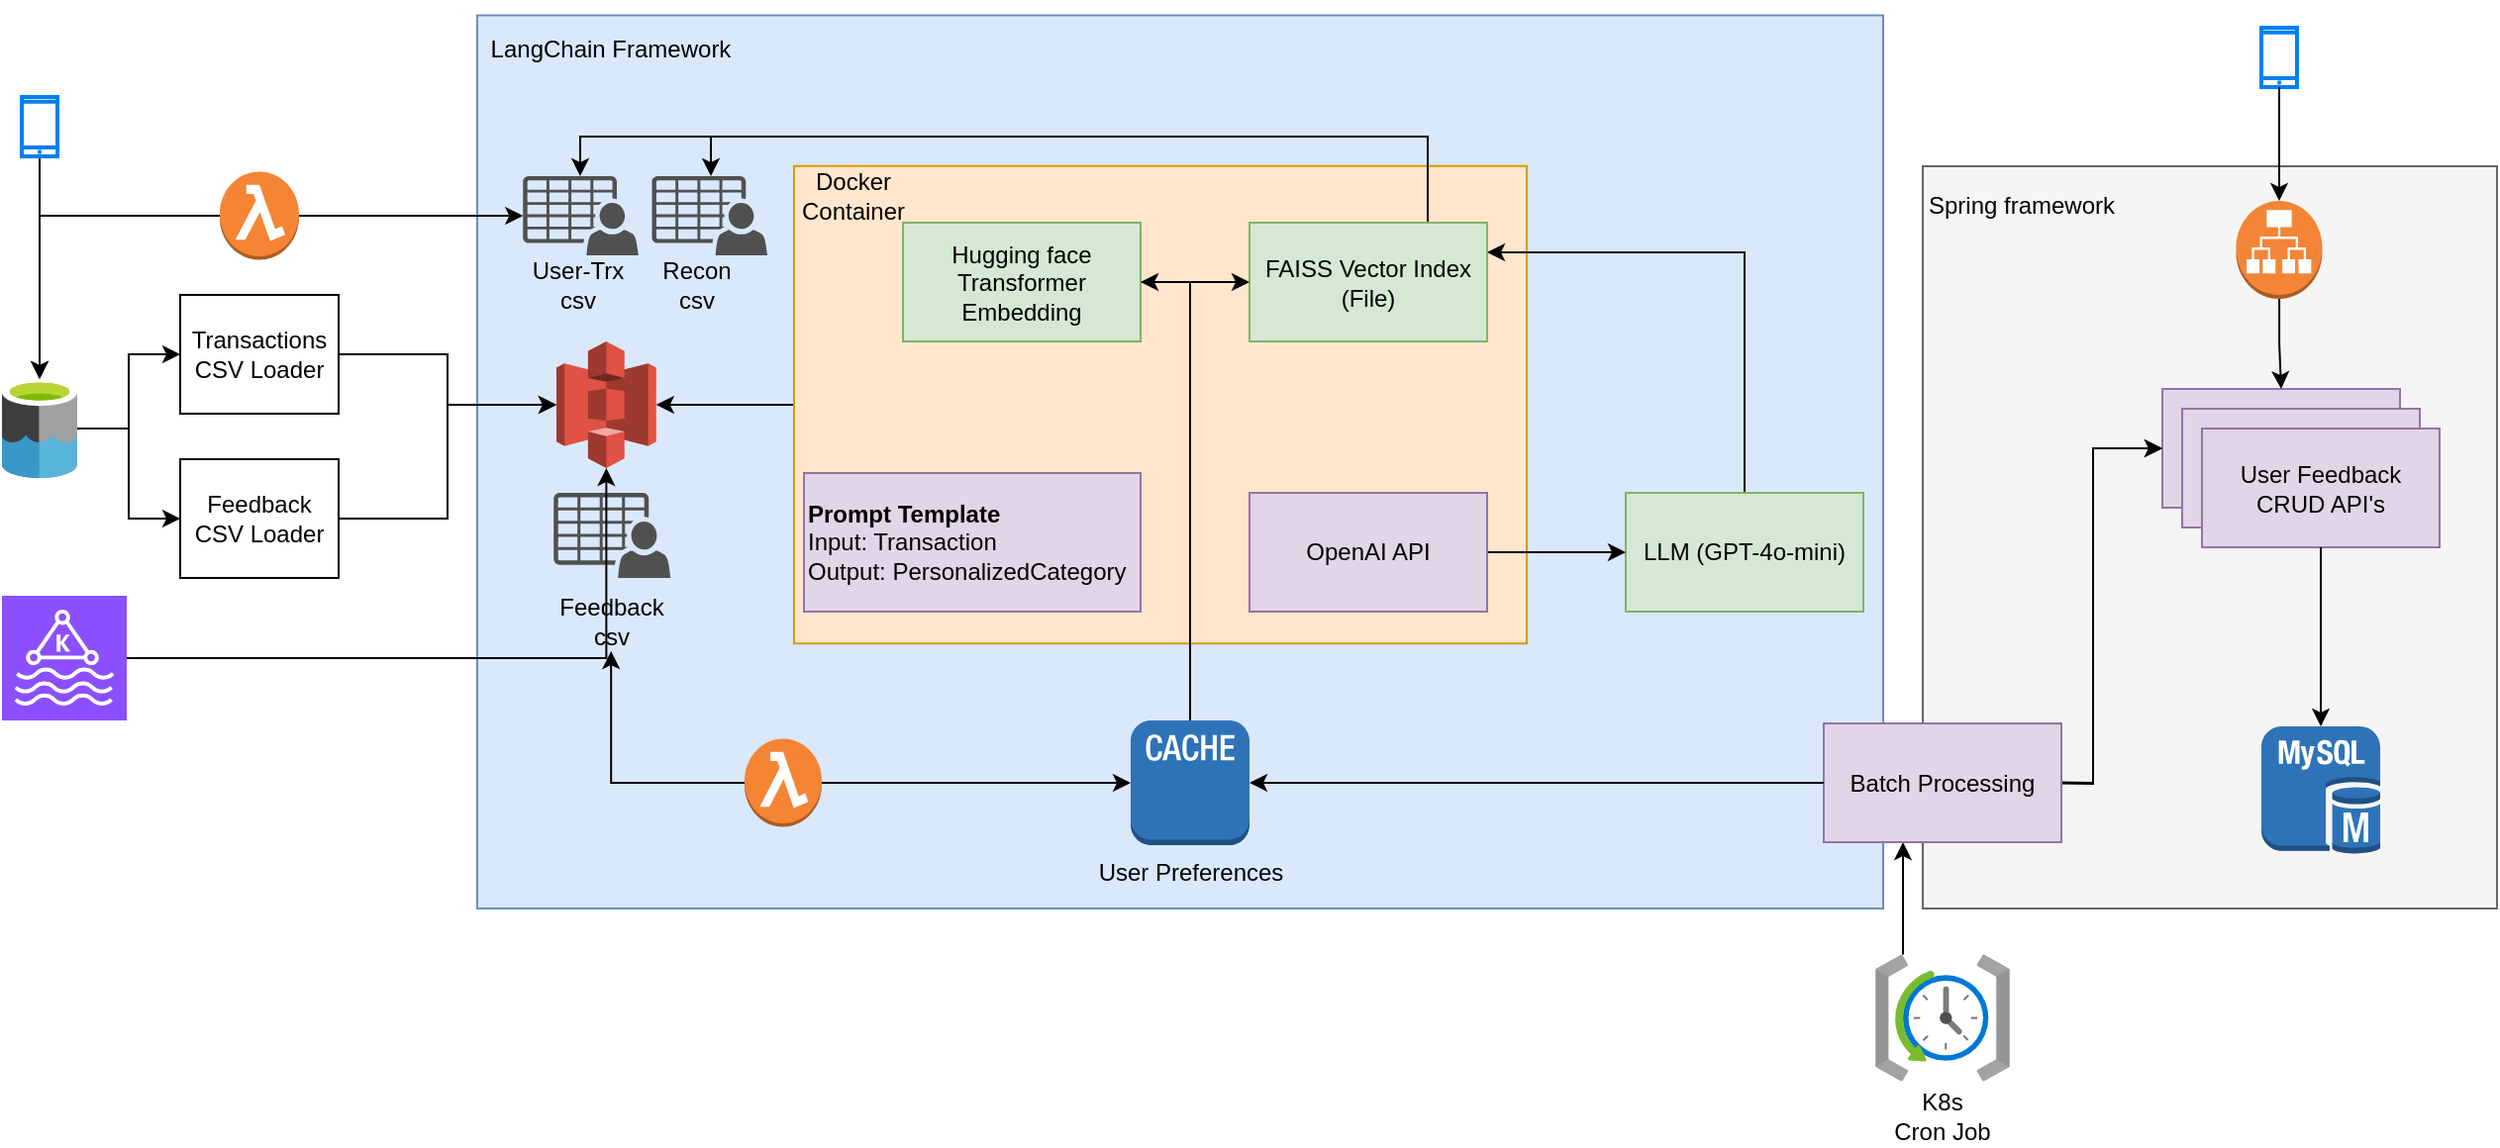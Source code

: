 <mxfile version="24.7.17">
  <diagram name="Page-1" id="6dSN7UpCz6LZX3CdOqkT">
    <mxGraphModel dx="2069" dy="808" grid="1" gridSize="10" guides="1" tooltips="1" connect="1" arrows="1" fold="1" page="1" pageScale="1" pageWidth="827" pageHeight="1169" math="0" shadow="0">
      <root>
        <mxCell id="0" />
        <mxCell id="1" parent="0" />
        <mxCell id="5Pkyh2wGUHKiifWysa0V-3" value="&lt;span style=&quot;color: rgba(0, 0, 0, 0); font-family: monospace; font-size: 0px; text-align: start; text-wrap: nowrap;&quot;&gt;%3CmxGraphModel%3E%3Croot%3E%3CmxCell%20id%3D%220%22%2F%3E%3CmxCell%20id%3D%221%22%20parent%3D%220%22%2F%3E%3CmxCell%20id%3D%222%22%20value%3D%22Data%20Lake%26amp%3Bnbsp%3B%26lt%3Bdiv%26gt%3B(BigQuery)%26lt%3B%2Fdiv%26gt%3B%22%20style%3D%22rounded%3D0%3BwhiteSpace%3Dwrap%3Bhtml%3D1%3B%22%20vertex%3D%221%22%20parent%3D%221%22%3E%3CmxGeometry%20x%3D%22-430%22%20y%3D%22410%22%20width%3D%22120%22%20height%3D%2260%22%20as%3D%22geometry%22%2F%3E%3C%2FmxCell%3E%3CmxCell%20id%3D%223%22%20value%3D%22Transactions%20CSV%20Loader%22%20style%3D%22rounded%3D0%3BwhiteSpace%3Dwrap%3Bhtml%3D1%3B%22%20vertex%3D%221%22%20parent%3D%221%22%3E%3CmxGeometry%20x%3D%22-250%22%20y%3D%22410%22%20width%3D%22120%22%20height%3D%2260%22%20as%3D%22geometry%22%2F%3E%3C%2FmxCell%3E%3CmxCell%20id%3D%224%22%20value%3D%22CSV%20Downloader%22%20style%3D%22rounded%3D0%3BwhiteSpace%3Dwrap%3Bhtml%3D1%3B%22%20vertex%3D%221%22%20parent%3D%221%22%3E%3CmxGeometry%20x%3D%22-110%22%20y%3D%22410%22%20width%3D%22120%22%20height%3D%2260%22%20as%3D%22geometry%22%2F%3E%3C%2FmxCell%3E%3CmxCell%20id%3D%225%22%20value%3D%22Feedback%20CSV%20Loader%22%20style%3D%22rounded%3D0%3BwhiteSpace%3Dwrap%3Bhtml%3D1%3B%22%20vertex%3D%221%22%20parent%3D%221%22%3E%3CmxGeometry%20x%3D%22-240%22%20y%3D%22510%22%20width%3D%22120%22%20height%3D%2260%22%20as%3D%22geometry%22%2F%3E%3C%2FmxCell%3E%3CmxCell%20id%3D%226%22%20value%3D%22User%20Preferences%20%26lt%3Bbr%26gt%3B(KV%20Store)%22%20style%3D%22rounded%3D0%3BwhiteSpace%3Dwrap%3Bhtml%3D1%3B%22%20vertex%3D%221%22%20parent%3D%221%22%3E%3CmxGeometry%20x%3D%2250%22%20y%3D%22170%22%20width%3D%22120%22%20height%3D%2260%22%20as%3D%22geometry%22%2F%3E%3C%2FmxCell%3E%3C%2Froot%3E%3C%2FmxGraphModel%3E&lt;/span&gt;" style="rounded=0;whiteSpace=wrap;html=1;fillColor=#dae8fc;strokeColor=#6c8ebf;" parent="1" vertex="1">
          <mxGeometry x="-90" y="228.75" width="710" height="451.25" as="geometry" />
        </mxCell>
        <mxCell id="5Pkyh2wGUHKiifWysa0V-39" style="edgeStyle=orthogonalEdgeStyle;rounded=0;orthogonalLoop=1;jettySize=auto;html=1;" parent="1" source="5Pkyh2wGUHKiifWysa0V-23" target="5Pkyh2wGUHKiifWysa0V-33" edge="1">
          <mxGeometry relative="1" as="geometry" />
        </mxCell>
        <mxCell id="5Pkyh2wGUHKiifWysa0V-23" value="" style="rounded=0;whiteSpace=wrap;html=1;fillColor=#ffe6cc;strokeColor=#d79b00;" parent="1" vertex="1">
          <mxGeometry x="70" y="304.87" width="370" height="241.25" as="geometry" />
        </mxCell>
        <mxCell id="5Pkyh2wGUHKiifWysa0V-13" value="LangChain Framework" style="text;html=1;align=center;verticalAlign=middle;whiteSpace=wrap;rounded=0;" parent="1" vertex="1">
          <mxGeometry x="-98.88" y="221" width="153" height="49" as="geometry" />
        </mxCell>
        <mxCell id="5Pkyh2wGUHKiifWysa0V-14" value="&lt;b&gt;Prompt Template &lt;/b&gt;&lt;br&gt;Input: Transaction&lt;div&gt;Output: PersonalizedCategory&lt;/div&gt;" style="rounded=0;whiteSpace=wrap;html=1;fillColor=#e1d5e7;strokeColor=#9673a6;align=left;" parent="1" vertex="1">
          <mxGeometry x="75" y="460" width="170" height="70" as="geometry" />
        </mxCell>
        <mxCell id="5Pkyh2wGUHKiifWysa0V-67" style="edgeStyle=orthogonalEdgeStyle;rounded=0;orthogonalLoop=1;jettySize=auto;html=1;entryX=1;entryY=0.25;entryDx=0;entryDy=0;exitX=0.5;exitY=0;exitDx=0;exitDy=0;" parent="1" source="5Pkyh2wGUHKiifWysa0V-15" target="5Pkyh2wGUHKiifWysa0V-55" edge="1">
          <mxGeometry relative="1" as="geometry">
            <Array as="points">
              <mxPoint x="550" y="349" />
            </Array>
          </mxGeometry>
        </mxCell>
        <mxCell id="5Pkyh2wGUHKiifWysa0V-15" value="LLM (GPT-4o-mini)" style="rounded=0;whiteSpace=wrap;html=1;fillColor=#d5e8d4;strokeColor=#82b366;" parent="1" vertex="1">
          <mxGeometry x="490" y="470" width="120" height="60" as="geometry" />
        </mxCell>
        <mxCell id="5Pkyh2wGUHKiifWysa0V-18" value="User-Trx csv" style="text;html=1;align=center;verticalAlign=middle;whiteSpace=wrap;rounded=0;" parent="1" vertex="1">
          <mxGeometry x="-68.63" y="350" width="60" height="30" as="geometry" />
        </mxCell>
        <mxCell id="5Pkyh2wGUHKiifWysa0V-21" value="Feedback csv" style="text;html=1;align=center;verticalAlign=middle;whiteSpace=wrap;rounded=0;" parent="1" vertex="1">
          <mxGeometry x="-52.38" y="520" width="60" height="30" as="geometry" />
        </mxCell>
        <mxCell id="5Pkyh2wGUHKiifWysa0V-24" value="Docker Container" style="text;html=1;align=center;verticalAlign=middle;whiteSpace=wrap;rounded=0;" parent="1" vertex="1">
          <mxGeometry x="70" y="304.87" width="60" height="30" as="geometry" />
        </mxCell>
        <mxCell id="5Pkyh2wGUHKiifWysa0V-27" style="edgeStyle=orthogonalEdgeStyle;rounded=0;orthogonalLoop=1;jettySize=auto;html=1;entryX=0;entryY=0.5;entryDx=0;entryDy=0;" parent="1" source="5Pkyh2wGUHKiifWysa0V-25" target="5Pkyh2wGUHKiifWysa0V-15" edge="1">
          <mxGeometry relative="1" as="geometry" />
        </mxCell>
        <mxCell id="5Pkyh2wGUHKiifWysa0V-25" value="OpenAI API" style="rounded=0;whiteSpace=wrap;html=1;fillColor=#e1d5e7;strokeColor=#9673a6;" parent="1" vertex="1">
          <mxGeometry x="300" y="470" width="120" height="60" as="geometry" />
        </mxCell>
        <mxCell id="5Pkyh2wGUHKiifWysa0V-31" value="" style="sketch=0;pointerEvents=1;shadow=0;dashed=0;html=1;strokeColor=none;fillColor=#505050;labelPosition=center;verticalLabelPosition=bottom;verticalAlign=top;outlineConnect=0;align=center;shape=mxgraph.office.users.csv_file;" parent="1" vertex="1">
          <mxGeometry x="-66.88" y="310" width="58.25" height="40" as="geometry" />
        </mxCell>
        <mxCell id="5Pkyh2wGUHKiifWysa0V-33" value="" style="outlineConnect=0;dashed=0;verticalLabelPosition=bottom;verticalAlign=top;align=center;html=1;shape=mxgraph.aws3.s3;fillColor=#E05243;gradientColor=none;" parent="1" vertex="1">
          <mxGeometry x="-50" y="393.5" width="50.38" height="64" as="geometry" />
        </mxCell>
        <mxCell id="5Pkyh2wGUHKiifWysa0V-20" value="" style="sketch=0;pointerEvents=1;shadow=0;dashed=0;html=1;strokeColor=none;fillColor=#505050;labelPosition=center;verticalLabelPosition=bottom;verticalAlign=top;outlineConnect=0;align=center;shape=mxgraph.office.users.csv_file;" parent="1" vertex="1">
          <mxGeometry x="-51.38" y="470" width="59" height="43" as="geometry" />
        </mxCell>
        <mxCell id="5Pkyh2wGUHKiifWysa0V-47" value="" style="sketch=0;pointerEvents=1;shadow=0;dashed=0;html=1;strokeColor=none;fillColor=#505050;labelPosition=center;verticalLabelPosition=bottom;verticalAlign=top;outlineConnect=0;align=center;shape=mxgraph.office.users.csv_file;" parent="1" vertex="1">
          <mxGeometry x="-1.75" y="310" width="58.25" height="40" as="geometry" />
        </mxCell>
        <mxCell id="5Pkyh2wGUHKiifWysa0V-48" value="Recon&lt;br&gt;csv" style="text;html=1;align=center;verticalAlign=middle;whiteSpace=wrap;rounded=0;" parent="1" vertex="1">
          <mxGeometry x="-8.63" y="350" width="60" height="30" as="geometry" />
        </mxCell>
        <mxCell id="5Pkyh2wGUHKiifWysa0V-68" style="edgeStyle=orthogonalEdgeStyle;rounded=0;orthogonalLoop=1;jettySize=auto;html=1;" parent="1" source="5Pkyh2wGUHKiifWysa0V-55" target="5Pkyh2wGUHKiifWysa0V-31" edge="1">
          <mxGeometry relative="1" as="geometry">
            <Array as="points">
              <mxPoint x="390" y="290" />
              <mxPoint x="-38" y="290" />
            </Array>
          </mxGeometry>
        </mxCell>
        <mxCell id="5Pkyh2wGUHKiifWysa0V-69" style="edgeStyle=orthogonalEdgeStyle;rounded=0;orthogonalLoop=1;jettySize=auto;html=1;" parent="1" source="5Pkyh2wGUHKiifWysa0V-55" target="5Pkyh2wGUHKiifWysa0V-47" edge="1">
          <mxGeometry relative="1" as="geometry">
            <Array as="points">
              <mxPoint x="390" y="290" />
              <mxPoint x="28" y="290" />
            </Array>
          </mxGeometry>
        </mxCell>
        <mxCell id="5Pkyh2wGUHKiifWysa0V-55" value="FAISS Vector Index (File)" style="rounded=0;whiteSpace=wrap;html=1;fillColor=#d5e8d4;strokeColor=#82b366;" parent="1" vertex="1">
          <mxGeometry x="300" y="333.5" width="120" height="60" as="geometry" />
        </mxCell>
        <mxCell id="5Pkyh2wGUHKiifWysa0V-63" style="edgeStyle=orthogonalEdgeStyle;rounded=0;orthogonalLoop=1;jettySize=auto;html=1;entryX=0;entryY=0.5;entryDx=0;entryDy=0;" parent="1" source="5Pkyh2wGUHKiifWysa0V-56" target="5Pkyh2wGUHKiifWysa0V-55" edge="1">
          <mxGeometry relative="1" as="geometry" />
        </mxCell>
        <mxCell id="5Pkyh2wGUHKiifWysa0V-56" value="Hugging face Transformer Embedding" style="rounded=0;whiteSpace=wrap;html=1;fillColor=#d5e8d4;strokeColor=#82b366;" parent="1" vertex="1">
          <mxGeometry x="125" y="333.5" width="120" height="60" as="geometry" />
        </mxCell>
        <mxCell id="DoAqVHez4XoBQg8U43GH-41" style="edgeStyle=orthogonalEdgeStyle;rounded=0;orthogonalLoop=1;jettySize=auto;html=1;entryX=1;entryY=0.5;entryDx=0;entryDy=0;" edge="1" parent="1" source="5Pkyh2wGUHKiifWysa0V-57" target="5Pkyh2wGUHKiifWysa0V-56">
          <mxGeometry relative="1" as="geometry" />
        </mxCell>
        <mxCell id="5Pkyh2wGUHKiifWysa0V-57" value="User Preferences" style="outlineConnect=0;dashed=0;verticalLabelPosition=bottom;verticalAlign=top;align=center;html=1;shape=mxgraph.aws3.cache_node;fillColor=#2E73B8;gradientColor=none;" parent="1" vertex="1">
          <mxGeometry x="240" y="585" width="60" height="63" as="geometry" />
        </mxCell>
        <mxCell id="DoAqVHez4XoBQg8U43GH-1" value="Transactions CSV Loader" style="rounded=0;whiteSpace=wrap;html=1;" vertex="1" parent="1">
          <mxGeometry x="-240" y="370" width="80" height="60" as="geometry" />
        </mxCell>
        <mxCell id="DoAqVHez4XoBQg8U43GH-2" value="Feedback CSV Loader" style="rounded=0;whiteSpace=wrap;html=1;" vertex="1" parent="1">
          <mxGeometry x="-240" y="453" width="80" height="60" as="geometry" />
        </mxCell>
        <mxCell id="DoAqVHez4XoBQg8U43GH-3" style="edgeStyle=orthogonalEdgeStyle;rounded=0;orthogonalLoop=1;jettySize=auto;html=1;entryX=0;entryY=0.5;entryDx=0;entryDy=0;" edge="1" parent="1" source="DoAqVHez4XoBQg8U43GH-5" target="DoAqVHez4XoBQg8U43GH-1">
          <mxGeometry relative="1" as="geometry" />
        </mxCell>
        <mxCell id="DoAqVHez4XoBQg8U43GH-4" style="edgeStyle=orthogonalEdgeStyle;rounded=0;orthogonalLoop=1;jettySize=auto;html=1;entryX=0;entryY=0.5;entryDx=0;entryDy=0;" edge="1" parent="1" source="DoAqVHez4XoBQg8U43GH-5" target="DoAqVHez4XoBQg8U43GH-2">
          <mxGeometry relative="1" as="geometry" />
        </mxCell>
        <mxCell id="DoAqVHez4XoBQg8U43GH-5" value="" style="image;sketch=0;aspect=fixed;html=1;points=[];align=center;fontSize=12;image=img/lib/mscae/Data_Lake.svg;" vertex="1" parent="1">
          <mxGeometry x="-330" y="412.5" width="38" height="50" as="geometry" />
        </mxCell>
        <mxCell id="DoAqVHez4XoBQg8U43GH-6" style="edgeStyle=orthogonalEdgeStyle;rounded=0;orthogonalLoop=1;jettySize=auto;html=1;" edge="1" parent="1" source="DoAqVHez4XoBQg8U43GH-7" target="DoAqVHez4XoBQg8U43GH-5">
          <mxGeometry relative="1" as="geometry" />
        </mxCell>
        <mxCell id="DoAqVHez4XoBQg8U43GH-7" value="" style="html=1;verticalLabelPosition=bottom;align=center;labelBackgroundColor=#ffffff;verticalAlign=top;strokeWidth=2;strokeColor=#0080F0;shadow=0;dashed=0;shape=mxgraph.ios7.icons.smartphone;" vertex="1" parent="1">
          <mxGeometry x="-320" y="270" width="18" height="30" as="geometry" />
        </mxCell>
        <mxCell id="DoAqVHez4XoBQg8U43GH-8" style="edgeStyle=orthogonalEdgeStyle;rounded=0;orthogonalLoop=1;jettySize=auto;html=1;" edge="1" parent="1" source="DoAqVHez4XoBQg8U43GH-9" target="DoAqVHez4XoBQg8U43GH-5">
          <mxGeometry relative="1" as="geometry" />
        </mxCell>
        <mxCell id="DoAqVHez4XoBQg8U43GH-10" style="edgeStyle=orthogonalEdgeStyle;rounded=0;orthogonalLoop=1;jettySize=auto;html=1;" edge="1" parent="1" source="DoAqVHez4XoBQg8U43GH-9" target="5Pkyh2wGUHKiifWysa0V-31">
          <mxGeometry relative="1" as="geometry" />
        </mxCell>
        <mxCell id="DoAqVHez4XoBQg8U43GH-9" value="" style="outlineConnect=0;dashed=0;verticalLabelPosition=bottom;verticalAlign=top;align=center;html=1;shape=mxgraph.aws3.lambda_function;fillColor=#F58534;gradientColor=none;" vertex="1" parent="1">
          <mxGeometry x="-220" y="307.75" width="40" height="44.5" as="geometry" />
        </mxCell>
        <mxCell id="DoAqVHez4XoBQg8U43GH-11" style="edgeStyle=orthogonalEdgeStyle;rounded=0;orthogonalLoop=1;jettySize=auto;html=1;entryX=0;entryY=0.5;entryDx=0;entryDy=0;entryPerimeter=0;" edge="1" parent="1" source="DoAqVHez4XoBQg8U43GH-1" target="5Pkyh2wGUHKiifWysa0V-33">
          <mxGeometry relative="1" as="geometry" />
        </mxCell>
        <mxCell id="DoAqVHez4XoBQg8U43GH-12" style="edgeStyle=orthogonalEdgeStyle;rounded=0;orthogonalLoop=1;jettySize=auto;html=1;entryX=0;entryY=0.5;entryDx=0;entryDy=0;entryPerimeter=0;" edge="1" parent="1" source="DoAqVHez4XoBQg8U43GH-2" target="5Pkyh2wGUHKiifWysa0V-33">
          <mxGeometry relative="1" as="geometry" />
        </mxCell>
        <mxCell id="DoAqVHez4XoBQg8U43GH-17" style="edgeStyle=orthogonalEdgeStyle;rounded=0;orthogonalLoop=1;jettySize=auto;html=1;" edge="1" parent="1" source="DoAqVHez4XoBQg8U43GH-16" target="5Pkyh2wGUHKiifWysa0V-21">
          <mxGeometry relative="1" as="geometry" />
        </mxCell>
        <mxCell id="DoAqVHez4XoBQg8U43GH-18" style="edgeStyle=orthogonalEdgeStyle;rounded=0;orthogonalLoop=1;jettySize=auto;html=1;" edge="1" parent="1" source="DoAqVHez4XoBQg8U43GH-16" target="5Pkyh2wGUHKiifWysa0V-57">
          <mxGeometry relative="1" as="geometry" />
        </mxCell>
        <mxCell id="DoAqVHez4XoBQg8U43GH-16" value="" style="outlineConnect=0;dashed=0;verticalLabelPosition=bottom;verticalAlign=top;align=center;html=1;shape=mxgraph.aws3.lambda_function;fillColor=#F58534;gradientColor=none;" vertex="1" parent="1">
          <mxGeometry x="45" y="594.25" width="39" height="44.5" as="geometry" />
        </mxCell>
        <mxCell id="DoAqVHez4XoBQg8U43GH-20" value="&lt;span style=&quot;color: rgba(0, 0, 0, 0); font-family: monospace; font-size: 0px; text-align: start; text-wrap: nowrap;&quot;&gt;%3CmxGraphModel%3E%3Croot%3E%3CmxCell%20id%3D%220%22%2F%3E%3CmxCell%20id%3D%221%22%20parent%3D%220%22%2F%3E%3CmxCell%20id%3D%222%22%20value%3D%22Data%20Lake%26amp%3Bnbsp%3B%26lt%3Bdiv%26gt%3B(BigQuery)%26lt%3B%2Fdiv%26gt%3B%22%20style%3D%22rounded%3D0%3BwhiteSpace%3Dwrap%3Bhtml%3D1%3B%22%20vertex%3D%221%22%20parent%3D%221%22%3E%3CmxGeometry%20x%3D%22-430%22%20y%3D%22410%22%20width%3D%22120%22%20height%3D%2260%22%20as%3D%22geometry%22%2F%3E%3C%2FmxCell%3E%3CmxCell%20id%3D%223%22%20value%3D%22Transactions%20CSV%20Loader%22%20style%3D%22rounded%3D0%3BwhiteSpace%3Dwrap%3Bhtml%3D1%3B%22%20vertex%3D%221%22%20parent%3D%221%22%3E%3CmxGeometry%20x%3D%22-250%22%20y%3D%22410%22%20width%3D%22120%22%20height%3D%2260%22%20as%3D%22geometry%22%2F%3E%3C%2FmxCell%3E%3CmxCell%20id%3D%224%22%20value%3D%22CSV%20Downloader%22%20style%3D%22rounded%3D0%3BwhiteSpace%3Dwrap%3Bhtml%3D1%3B%22%20vertex%3D%221%22%20parent%3D%221%22%3E%3CmxGeometry%20x%3D%22-110%22%20y%3D%22410%22%20width%3D%22120%22%20height%3D%2260%22%20as%3D%22geometry%22%2F%3E%3C%2FmxCell%3E%3CmxCell%20id%3D%225%22%20value%3D%22Feedback%20CSV%20Loader%22%20style%3D%22rounded%3D0%3BwhiteSpace%3Dwrap%3Bhtml%3D1%3B%22%20vertex%3D%221%22%20parent%3D%221%22%3E%3CmxGeometry%20x%3D%22-240%22%20y%3D%22510%22%20width%3D%22120%22%20height%3D%2260%22%20as%3D%22geometry%22%2F%3E%3C%2FmxCell%3E%3CmxCell%20id%3D%226%22%20value%3D%22User%20Preferences%20%26lt%3Bbr%26gt%3B(KV%20Store)%22%20style%3D%22rounded%3D0%3BwhiteSpace%3Dwrap%3Bhtml%3D1%3B%22%20vertex%3D%221%22%20parent%3D%221%22%3E%3CmxGeometry%20x%3D%2250%22%20y%3D%22170%22%20width%3D%22120%22%20height%3D%2260%22%20as%3D%22geometry%22%2F%3E%3C%2FmxCell%3E%3C%2Froot%3E%3C%2FmxGraphModel%3E&lt;/span&gt;" style="rounded=0;whiteSpace=wrap;html=1;fillColor=#f5f5f5;strokeColor=#666666;fontColor=#333333;" vertex="1" parent="1">
          <mxGeometry x="640" y="305" width="290" height="375" as="geometry" />
        </mxCell>
        <mxCell id="DoAqVHez4XoBQg8U43GH-21" value="" style="outlineConnect=0;dashed=0;verticalLabelPosition=bottom;verticalAlign=top;align=center;html=1;shape=mxgraph.aws3.mysql_db_instance;fillColor=#2E73B8;gradientColor=none;" vertex="1" parent="1">
          <mxGeometry x="811" y="588" width="60" height="64.5" as="geometry" />
        </mxCell>
        <mxCell id="DoAqVHez4XoBQg8U43GH-22" value="" style="rounded=0;whiteSpace=wrap;html=1;fillColor=#e1d5e7;strokeColor=#9673a6;" vertex="1" parent="1">
          <mxGeometry x="761" y="417.5" width="120" height="60" as="geometry" />
        </mxCell>
        <mxCell id="DoAqVHez4XoBQg8U43GH-23" value="" style="rounded=0;whiteSpace=wrap;html=1;fillColor=#e1d5e7;strokeColor=#9673a6;" vertex="1" parent="1">
          <mxGeometry x="771" y="427.5" width="120" height="60" as="geometry" />
        </mxCell>
        <mxCell id="DoAqVHez4XoBQg8U43GH-24" value="User Feedback &lt;br&gt;CRUD API&#39;s" style="rounded=0;whiteSpace=wrap;html=1;fillColor=#e1d5e7;strokeColor=#9673a6;" vertex="1" parent="1">
          <mxGeometry x="781" y="437.5" width="120" height="60" as="geometry" />
        </mxCell>
        <mxCell id="DoAqVHez4XoBQg8U43GH-25" value="" style="html=1;verticalLabelPosition=bottom;align=center;labelBackgroundColor=#ffffff;verticalAlign=top;strokeWidth=2;strokeColor=#0080F0;shadow=0;dashed=0;shape=mxgraph.ios7.icons.smartphone;" vertex="1" parent="1">
          <mxGeometry x="811" y="235" width="18" height="30" as="geometry" />
        </mxCell>
        <mxCell id="DoAqVHez4XoBQg8U43GH-26" style="edgeStyle=orthogonalEdgeStyle;rounded=0;orthogonalLoop=1;jettySize=auto;html=1;entryX=0.5;entryY=0;entryDx=0;entryDy=0;entryPerimeter=0;" edge="1" parent="1" source="DoAqVHez4XoBQg8U43GH-24" target="DoAqVHez4XoBQg8U43GH-21">
          <mxGeometry relative="1" as="geometry" />
        </mxCell>
        <mxCell id="DoAqVHez4XoBQg8U43GH-27" value="Spring framework" style="text;html=1;align=center;verticalAlign=middle;whiteSpace=wrap;rounded=0;" vertex="1" parent="1">
          <mxGeometry x="640" y="305" width="100" height="40" as="geometry" />
        </mxCell>
        <mxCell id="DoAqVHez4XoBQg8U43GH-28" style="edgeStyle=orthogonalEdgeStyle;rounded=0;orthogonalLoop=1;jettySize=auto;html=1;entryX=0.5;entryY=0;entryDx=0;entryDy=0;" edge="1" parent="1" source="DoAqVHez4XoBQg8U43GH-29" target="DoAqVHez4XoBQg8U43GH-22">
          <mxGeometry relative="1" as="geometry" />
        </mxCell>
        <mxCell id="DoAqVHez4XoBQg8U43GH-29" value="" style="outlineConnect=0;dashed=0;verticalLabelPosition=bottom;verticalAlign=top;align=center;html=1;shape=mxgraph.aws3.application_load_balancer;fillColor=#F58536;gradientColor=none;" vertex="1" parent="1">
          <mxGeometry x="798.25" y="322.5" width="43.5" height="49.5" as="geometry" />
        </mxCell>
        <mxCell id="DoAqVHez4XoBQg8U43GH-30" style="edgeStyle=orthogonalEdgeStyle;rounded=0;orthogonalLoop=1;jettySize=auto;html=1;entryX=0.5;entryY=0;entryDx=0;entryDy=0;entryPerimeter=0;" edge="1" parent="1" source="DoAqVHez4XoBQg8U43GH-25" target="DoAqVHez4XoBQg8U43GH-29">
          <mxGeometry relative="1" as="geometry" />
        </mxCell>
        <mxCell id="DoAqVHez4XoBQg8U43GH-31" style="edgeStyle=orthogonalEdgeStyle;rounded=0;orthogonalLoop=1;jettySize=auto;html=1;entryX=0;entryY=0.5;entryDx=0;entryDy=0;" edge="1" parent="1" target="DoAqVHez4XoBQg8U43GH-22">
          <mxGeometry relative="1" as="geometry">
            <mxPoint x="690" y="616" as="sourcePoint" />
          </mxGeometry>
        </mxCell>
        <mxCell id="DoAqVHez4XoBQg8U43GH-36" style="edgeStyle=orthogonalEdgeStyle;rounded=0;orthogonalLoop=1;jettySize=auto;html=1;" edge="1" parent="1">
          <mxGeometry relative="1" as="geometry">
            <mxPoint x="630" y="703.25" as="sourcePoint" />
            <mxPoint x="630" y="646.5" as="targetPoint" />
          </mxGeometry>
        </mxCell>
        <mxCell id="DoAqVHez4XoBQg8U43GH-32" value="" style="image;aspect=fixed;html=1;points=[];align=center;fontSize=12;image=img/lib/azure2/management_governance/Scheduler_Job_Collections.svg;" vertex="1" parent="1">
          <mxGeometry x="616" y="703.25" width="68" height="64" as="geometry" />
        </mxCell>
        <mxCell id="DoAqVHez4XoBQg8U43GH-35" style="edgeStyle=orthogonalEdgeStyle;rounded=0;orthogonalLoop=1;jettySize=auto;html=1;entryX=0;entryY=0.5;entryDx=0;entryDy=0;" edge="1" parent="1" target="DoAqVHez4XoBQg8U43GH-22">
          <mxGeometry relative="1" as="geometry">
            <mxPoint x="690" y="616.5" as="sourcePoint" />
          </mxGeometry>
        </mxCell>
        <mxCell id="DoAqVHez4XoBQg8U43GH-33" value="Batch Processing" style="rounded=0;whiteSpace=wrap;html=1;fillColor=#e1d5e7;strokeColor=#9673a6;" vertex="1" parent="1">
          <mxGeometry x="590" y="586.5" width="120" height="60" as="geometry" />
        </mxCell>
        <mxCell id="DoAqVHez4XoBQg8U43GH-34" style="edgeStyle=orthogonalEdgeStyle;rounded=0;orthogonalLoop=1;jettySize=auto;html=1;entryX=1;entryY=0.5;entryDx=0;entryDy=0;entryPerimeter=0;" edge="1" parent="1" source="DoAqVHez4XoBQg8U43GH-33" target="5Pkyh2wGUHKiifWysa0V-57">
          <mxGeometry relative="1" as="geometry" />
        </mxCell>
        <mxCell id="DoAqVHez4XoBQg8U43GH-37" value="K8s &lt;br&gt;Cron Job" style="text;html=1;align=center;verticalAlign=middle;whiteSpace=wrap;rounded=0;" vertex="1" parent="1">
          <mxGeometry x="620" y="770" width="60" height="30" as="geometry" />
        </mxCell>
        <mxCell id="DoAqVHez4XoBQg8U43GH-42" value="" style="sketch=0;points=[[0,0,0],[0.25,0,0],[0.5,0,0],[0.75,0,0],[1,0,0],[0,1,0],[0.25,1,0],[0.5,1,0],[0.75,1,0],[1,1,0],[0,0.25,0],[0,0.5,0],[0,0.75,0],[1,0.25,0],[1,0.5,0],[1,0.75,0]];outlineConnect=0;fontColor=#232F3E;fillColor=#8C4FFF;strokeColor=#ffffff;dashed=0;verticalLabelPosition=bottom;verticalAlign=top;align=center;html=1;fontSize=12;fontStyle=0;aspect=fixed;shape=mxgraph.aws4.resourceIcon;resIcon=mxgraph.aws4.managed_streaming_for_kafka;" vertex="1" parent="1">
          <mxGeometry x="-330" y="522" width="63" height="63" as="geometry" />
        </mxCell>
        <mxCell id="DoAqVHez4XoBQg8U43GH-43" style="edgeStyle=orthogonalEdgeStyle;rounded=0;orthogonalLoop=1;jettySize=auto;html=1;entryX=0.5;entryY=1;entryDx=0;entryDy=0;entryPerimeter=0;" edge="1" parent="1" source="DoAqVHez4XoBQg8U43GH-42" target="5Pkyh2wGUHKiifWysa0V-33">
          <mxGeometry relative="1" as="geometry" />
        </mxCell>
      </root>
    </mxGraphModel>
  </diagram>
</mxfile>
